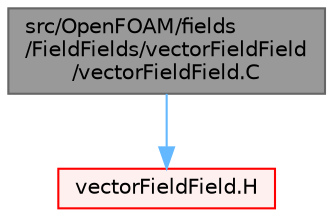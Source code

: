 digraph "src/OpenFOAM/fields/FieldFields/vectorFieldField/vectorFieldField.C"
{
 // LATEX_PDF_SIZE
  bgcolor="transparent";
  edge [fontname=Helvetica,fontsize=10,labelfontname=Helvetica,labelfontsize=10];
  node [fontname=Helvetica,fontsize=10,shape=box,height=0.2,width=0.4];
  Node1 [id="Node000001",label="src/OpenFOAM/fields\l/FieldFields/vectorFieldField\l/vectorFieldField.C",height=0.2,width=0.4,color="gray40", fillcolor="grey60", style="filled", fontcolor="black",tooltip=" "];
  Node1 -> Node2 [id="edge1_Node000001_Node000002",color="steelblue1",style="solid",tooltip=" "];
  Node2 [id="Node000002",label="vectorFieldField.H",height=0.2,width=0.4,color="red", fillcolor="#FFF0F0", style="filled",URL="$vectorFieldField_8H.html",tooltip="Specialisation of FieldField<T> for vector."];
}
